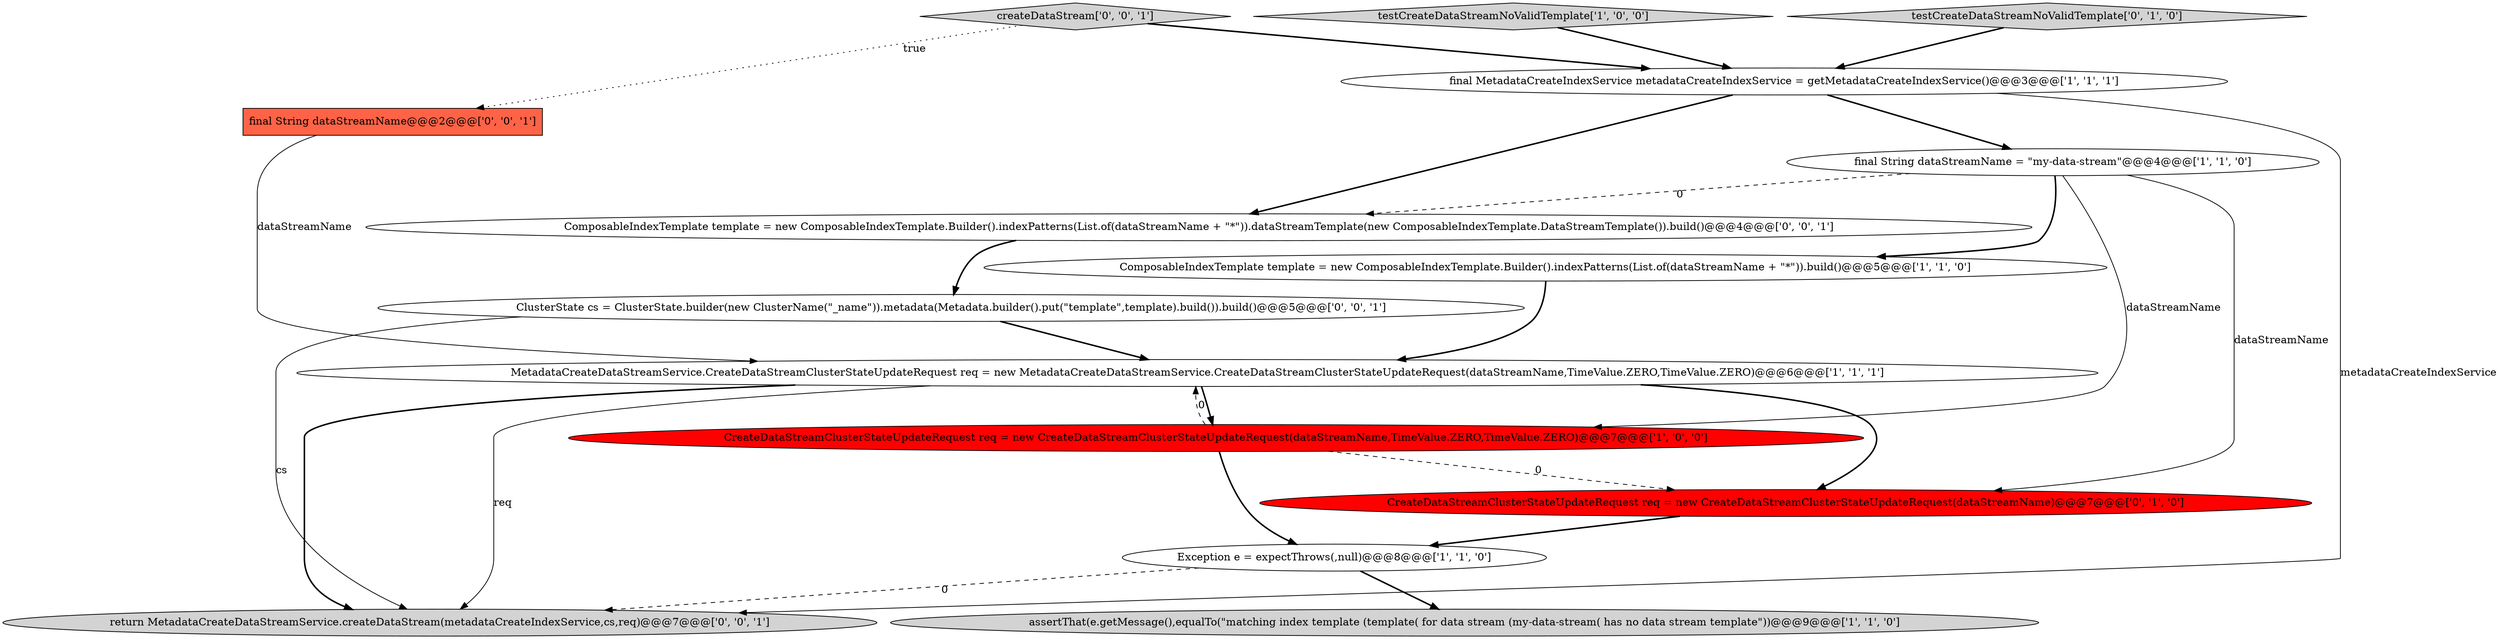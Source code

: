 digraph {
13 [style = filled, label = "ComposableIndexTemplate template = new ComposableIndexTemplate.Builder().indexPatterns(List.of(dataStreamName + \"*\")).dataStreamTemplate(new ComposableIndexTemplate.DataStreamTemplate()).build()@@@4@@@['0', '0', '1']", fillcolor = white, shape = ellipse image = "AAA0AAABBB3BBB"];
9 [style = filled, label = "CreateDataStreamClusterStateUpdateRequest req = new CreateDataStreamClusterStateUpdateRequest(dataStreamName)@@@7@@@['0', '1', '0']", fillcolor = red, shape = ellipse image = "AAA1AAABBB2BBB"];
6 [style = filled, label = "MetadataCreateDataStreamService.CreateDataStreamClusterStateUpdateRequest req = new MetadataCreateDataStreamService.CreateDataStreamClusterStateUpdateRequest(dataStreamName,TimeValue.ZERO,TimeValue.ZERO)@@@6@@@['1', '1', '1']", fillcolor = white, shape = ellipse image = "AAA0AAABBB1BBB"];
7 [style = filled, label = "CreateDataStreamClusterStateUpdateRequest req = new CreateDataStreamClusterStateUpdateRequest(dataStreamName,TimeValue.ZERO,TimeValue.ZERO)@@@7@@@['1', '0', '0']", fillcolor = red, shape = ellipse image = "AAA1AAABBB1BBB"];
11 [style = filled, label = "ClusterState cs = ClusterState.builder(new ClusterName(\"_name\")).metadata(Metadata.builder().put(\"template\",template).build()).build()@@@5@@@['0', '0', '1']", fillcolor = white, shape = ellipse image = "AAA0AAABBB3BBB"];
0 [style = filled, label = "testCreateDataStreamNoValidTemplate['1', '0', '0']", fillcolor = lightgray, shape = diamond image = "AAA0AAABBB1BBB"];
8 [style = filled, label = "testCreateDataStreamNoValidTemplate['0', '1', '0']", fillcolor = lightgray, shape = diamond image = "AAA0AAABBB2BBB"];
12 [style = filled, label = "return MetadataCreateDataStreamService.createDataStream(metadataCreateIndexService,cs,req)@@@7@@@['0', '0', '1']", fillcolor = lightgray, shape = ellipse image = "AAA0AAABBB3BBB"];
3 [style = filled, label = "assertThat(e.getMessage(),equalTo(\"matching index template (template( for data stream (my-data-stream( has no data stream template\"))@@@9@@@['1', '1', '0']", fillcolor = lightgray, shape = ellipse image = "AAA0AAABBB1BBB"];
14 [style = filled, label = "createDataStream['0', '0', '1']", fillcolor = lightgray, shape = diamond image = "AAA0AAABBB3BBB"];
4 [style = filled, label = "Exception e = expectThrows(,null)@@@8@@@['1', '1', '0']", fillcolor = white, shape = ellipse image = "AAA0AAABBB1BBB"];
2 [style = filled, label = "ComposableIndexTemplate template = new ComposableIndexTemplate.Builder().indexPatterns(List.of(dataStreamName + \"*\")).build()@@@5@@@['1', '1', '0']", fillcolor = white, shape = ellipse image = "AAA0AAABBB1BBB"];
10 [style = filled, label = "final String dataStreamName@@@2@@@['0', '0', '1']", fillcolor = tomato, shape = box image = "AAA0AAABBB3BBB"];
5 [style = filled, label = "final MetadataCreateIndexService metadataCreateIndexService = getMetadataCreateIndexService()@@@3@@@['1', '1', '1']", fillcolor = white, shape = ellipse image = "AAA0AAABBB1BBB"];
1 [style = filled, label = "final String dataStreamName = \"my-data-stream\"@@@4@@@['1', '1', '0']", fillcolor = white, shape = ellipse image = "AAA0AAABBB1BBB"];
4->3 [style = bold, label=""];
2->6 [style = bold, label=""];
1->9 [style = solid, label="dataStreamName"];
9->4 [style = bold, label=""];
11->6 [style = bold, label=""];
11->12 [style = solid, label="cs"];
7->4 [style = bold, label=""];
13->11 [style = bold, label=""];
14->10 [style = dotted, label="true"];
4->12 [style = dashed, label="0"];
1->13 [style = dashed, label="0"];
7->6 [style = dashed, label="0"];
1->7 [style = solid, label="dataStreamName"];
5->1 [style = bold, label=""];
8->5 [style = bold, label=""];
7->9 [style = dashed, label="0"];
5->13 [style = bold, label=""];
10->6 [style = solid, label="dataStreamName"];
5->12 [style = solid, label="metadataCreateIndexService"];
1->2 [style = bold, label=""];
6->9 [style = bold, label=""];
6->7 [style = bold, label=""];
6->12 [style = solid, label="req"];
0->5 [style = bold, label=""];
14->5 [style = bold, label=""];
6->12 [style = bold, label=""];
}
